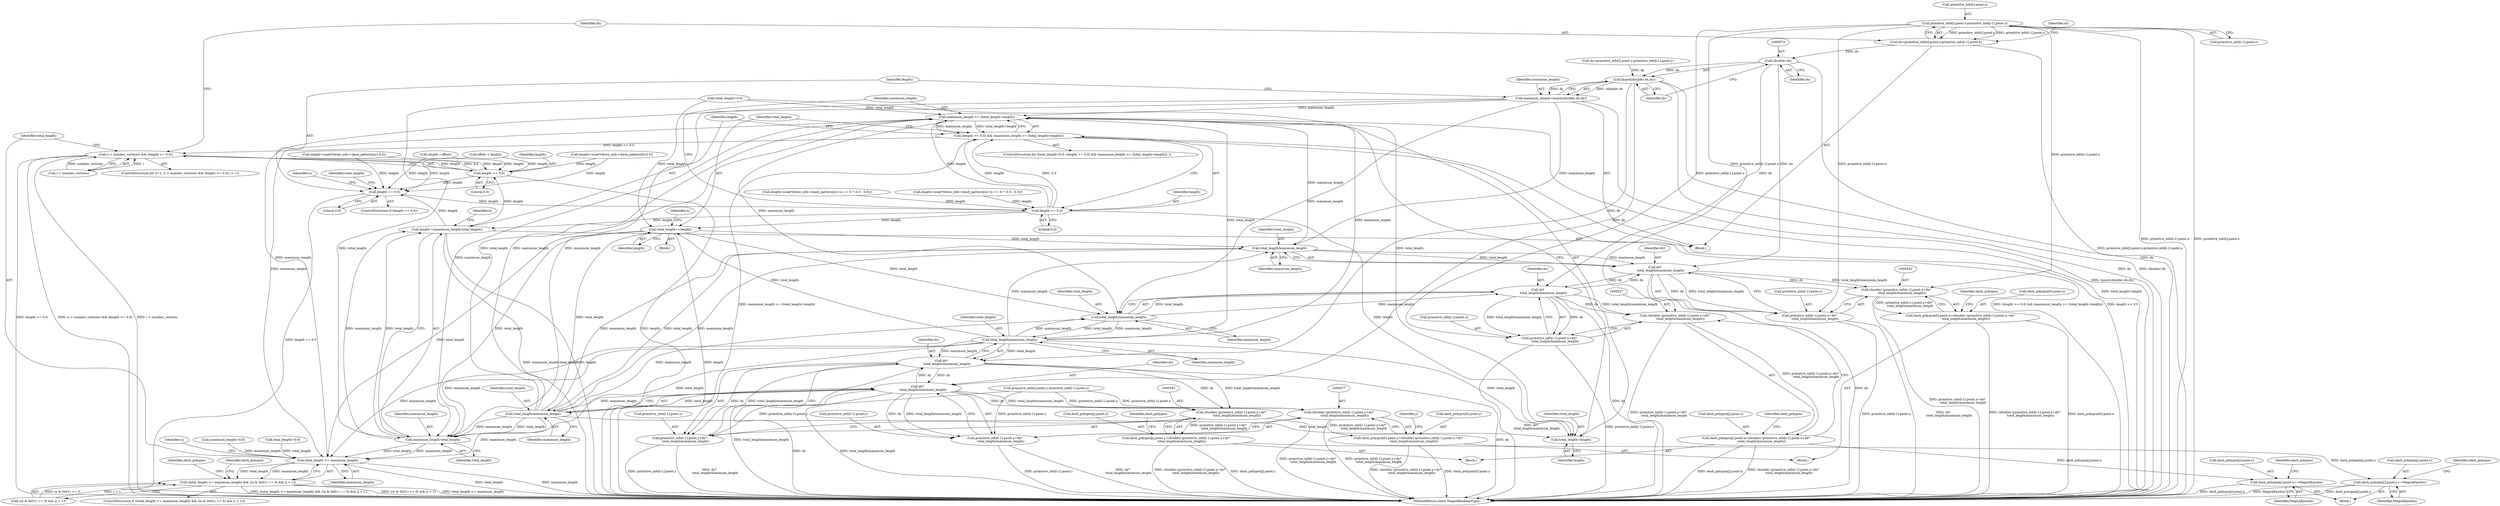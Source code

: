 digraph "0_ImageMagick_726812fa2fa7ce16bcf58f6e115f65427a1c0950_0@array" {
"1000334" [label="(Call,primitive_info[i].point.x-primitive_info[i-1].point.x)"];
"1000332" [label="(Call,dx=primitive_info[i].point.x-primitive_info[i-1].point.x)"];
"1000373" [label="(Call,(double) dx)"];
"1000372" [label="(Call,hypot((double) dx,dy))"];
"1000370" [label="(Call,maximum_length=hypot((double) dx,dy))"];
"1000420" [label="(Call,maximum_length >= (total_length+length))"];
"1000416" [label="(Call,(length >= 0.0) && (maximum_length >= (total_length+length)))"];
"1000322" [label="(Call,(i < number_vertices) && (length >= 0.0))"];
"1000465" [label="(Call,total_length/maximum_length)"];
"1000463" [label="(Call,dx*\n            total_length/maximum_length)"];
"1000451" [label="(Call,(double) (primitive_info[i-1].point.x+dx*\n            total_length/maximum_length))"];
"1000443" [label="(Call,dash_polygon[0].point.x=(double) (primitive_info[i-1].point.x+dx*\n            total_length/maximum_length))"];
"1000453" [label="(Call,primitive_info[i-1].point.x+dx*\n            total_length/maximum_length)"];
"1000538" [label="(Call,dx*\n            total_length/maximum_length)"];
"1000526" [label="(Call,(double) (primitive_info[i-1].point.x+dx*\n            total_length/maximum_length))"];
"1000518" [label="(Call,dash_polygon[j].point.x=(double) (primitive_info[i-1].point.x+dx*\n            total_length/maximum_length))"];
"1000682" [label="(Call,dash_polygon[j].point.x+=MagickEpsilon)"];
"1000528" [label="(Call,primitive_info[i-1].point.x+dx*\n            total_length/maximum_length)"];
"1000490" [label="(Call,total_length/maximum_length)"];
"1000422" [label="(Call,total_length+length)"];
"1000426" [label="(Call,total_length+=length)"];
"1000540" [label="(Call,total_length/maximum_length)"];
"1000565" [label="(Call,total_length/maximum_length)"];
"1000563" [label="(Call,dy*\n            total_length/maximum_length)"];
"1000488" [label="(Call,dy*\n            total_length/maximum_length)"];
"1000476" [label="(Call,(double) (primitive_info[i-1].point.y+dy*\n            total_length/maximum_length))"];
"1000468" [label="(Call,dash_polygon[0].point.y=(double) (primitive_info[i-1].point.y+dy*\n            total_length/maximum_length))"];
"1000478" [label="(Call,primitive_info[i-1].point.y+dy*\n            total_length/maximum_length)"];
"1000551" [label="(Call,(double) (primitive_info[i-1].point.y+dy*\n            total_length/maximum_length))"];
"1000543" [label="(Call,dash_polygon[j].point.y=(double) (primitive_info[i-1].point.y+dy*\n            total_length/maximum_length))"];
"1000691" [label="(Call,dash_polygon[j].point.y+=MagickEpsilon)"];
"1000553" [label="(Call,primitive_info[i-1].point.y+dy*\n            total_length/maximum_length)"];
"1000632" [label="(Call,maximum_length-total_length)"];
"1000630" [label="(Call,length-=(maximum_length-total_length))"];
"1000326" [label="(Call,length >= 0.0)"];
"1000378" [label="(Call,length == 0.0)"];
"1000417" [label="(Call,length >= 0.0)"];
"1000660" [label="(Call,total_length <= maximum_length)"];
"1000659" [label="(Call,(total_length <= maximum_length) && ((n & 0x01) == 0) && (j > 1))"];
"1000465" [label="(Call,total_length/maximum_length)"];
"1000660" [label="(Call,total_length <= maximum_length)"];
"1000491" [label="(Identifier,total_length)"];
"1000443" [label="(Call,dash_polygon[0].point.x=(double) (primitive_info[i-1].point.x+dx*\n            total_length/maximum_length))"];
"1000544" [label="(Call,dash_polygon[j].point.y)"];
"1000420" [label="(Call,maximum_length >= (total_length+length))"];
"1000463" [label="(Call,dx*\n            total_length/maximum_length)"];
"1000416" [label="(Call,(length >= 0.0) && (maximum_length >= (total_length+length)))"];
"1000492" [label="(Identifier,maximum_length)"];
"1000663" [label="(Call,((n & 0x01) == 0) && (j > 1))"];
"1000335" [label="(Call,primitive_info[i].point.x)"];
"1000567" [label="(Identifier,maximum_length)"];
"1000630" [label="(Call,length-=(maximum_length-total_length))"];
"1000417" [label="(Call,length >= 0.0)"];
"1000547" [label="(Identifier,dash_polygon)"];
"1000690" [label="(Identifier,MagickEpsilon)"];
"1000472" [label="(Identifier,dash_polygon)"];
"1000428" [label="(Identifier,length)"];
"1000375" [label="(Identifier,dx)"];
"1000675" [label="(Identifier,dash_polygon)"];
"1000432" [label="(Identifier,n)"];
"1000332" [label="(Call,dx=primitive_info[i].point.x-primitive_info[i-1].point.x)"];
"1000553" [label="(Call,primitive_info[i-1].point.y+dy*\n            total_length/maximum_length)"];
"1000519" [label="(Call,dash_polygon[j].point.x)"];
"1000371" [label="(Identifier,maximum_length)"];
"1000497" [label="(Block,)"];
"1000297" [label="(Call,length-=offset)"];
"1000312" [label="(Call,maximum_length=0.0)"];
"1000691" [label="(Call,dash_polygon[j].point.y+=MagickEpsilon)"];
"1000683" [label="(Call,dash_polygon[j].point.x)"];
"1000426" [label="(Call,total_length+=length)"];
"1000322" [label="(Call,(i < number_vertices) && (length >= 0.0))"];
"1000423" [label="(Identifier,total_length)"];
"1000662" [label="(Identifier,maximum_length)"];
"1000526" [label="(Call,(double) (primitive_info[i-1].point.x+dx*\n            total_length/maximum_length))"];
"1000564" [label="(Identifier,dy)"];
"1000541" [label="(Identifier,total_length)"];
"1000682" [label="(Call,dash_polygon[j].point.x+=MagickEpsilon)"];
"1000542" [label="(Identifier,maximum_length)"];
"1000565" [label="(Call,total_length/maximum_length)"];
"1000632" [label="(Call,maximum_length-total_length)"];
"1000424" [label="(Identifier,length)"];
"1000333" [label="(Identifier,dx)"];
"1000699" [label="(Identifier,MagickEpsilon)"];
"1000327" [label="(Identifier,length)"];
"1000418" [label="(Identifier,length)"];
"1000554" [label="(Call,primitive_info[i-1].point.y)"];
"1000419" [label="(Literal,0.0)"];
"1000659" [label="(Call,(total_length <= maximum_length) && ((n & 0x01) == 0) && (j > 1))"];
"1000672" [label="(Block,)"];
"1000571" [label="(Identifier,dash_polygon)"];
"1000376" [label="(Identifier,dy)"];
"1000692" [label="(Call,dash_polygon[j].point.y)"];
"1000323" [label="(Call,i < number_vertices)"];
"1000352" [label="(Identifier,dy)"];
"1000326" [label="(Call,length >= 0.0)"];
"1000733" [label="(Identifier,dash_polygon)"];
"1000412" [label="(ControlStructure,for (total_length=0.0; (length >= 0.0) && (maximum_length >= (total_length+length)); ))"];
"1000543" [label="(Call,dash_polygon[j].point.y=(double) (primitive_info[i-1].point.y+dy*\n            total_length/maximum_length))"];
"1000334" [label="(Call,primitive_info[i].point.x-primitive_info[i-1].point.x)"];
"1000427" [label="(Identifier,total_length)"];
"1000444" [label="(Call,dash_polygon[0].point.x)"];
"1000451" [label="(Call,(double) (primitive_info[i-1].point.x+dx*\n            total_length/maximum_length))"];
"1000634" [label="(Identifier,total_length)"];
"1000540" [label="(Call,total_length/maximum_length)"];
"1000379" [label="(Identifier,length)"];
"1000761" [label="(MethodReturn,static MagickBooleanType)"];
"1000613" [label="(Call,length=scale*(draw_info->dash_pattern[n]+(n == 0 ? -0.5 : 0.5)))"];
"1000488" [label="(Call,dy*\n            total_length/maximum_length)"];
"1000476" [label="(Call,(double) (primitive_info[i-1].point.y+dy*\n            total_length/maximum_length))"];
"1000435" [label="(Block,)"];
"1000383" [label="(Identifier,n)"];
"1000342" [label="(Call,primitive_info[i-1].point.x)"];
"1000380" [label="(Literal,0.0)"];
"1000638" [label="(Identifier,n)"];
"1000695" [label="(Identifier,dash_polygon)"];
"1000377" [label="(ControlStructure,if (length == 0.0))"];
"1000489" [label="(Identifier,dy)"];
"1000315" [label="(Call,total_length=0.0)"];
"1000468" [label="(Call,dash_polygon[0].point.y=(double) (primitive_info[i-1].point.y+dy*\n            total_length/maximum_length))"];
"1000666" [label="(Identifier,n)"];
"1000318" [label="(ControlStructure,for (i=1; (i < number_vertices) && (length >= 0.0); i++))"];
"1000478" [label="(Call,primitive_info[i-1].point.y+dy*\n            total_length/maximum_length)"];
"1000658" [label="(ControlStructure,if ((total_length <= maximum_length) && ((n & 0x01) == 0) && (j > 1)))"];
"1000351" [label="(Call,dy=primitive_info[i].point.y-primitive_info[i-1].point.y)"];
"1000490" [label="(Call,total_length/maximum_length)"];
"1000494" [label="(Identifier,j)"];
"1000518" [label="(Call,dash_polygon[j].point.x=(double) (primitive_info[i-1].point.x+dx*\n            total_length/maximum_length))"];
"1000479" [label="(Call,primitive_info[i-1].point.y)"];
"1000538" [label="(Call,dx*\n            total_length/maximum_length)"];
"1000539" [label="(Identifier,dx)"];
"1000661" [label="(Identifier,total_length)"];
"1000293" [label="(Call,offset < length)"];
"1000633" [label="(Identifier,maximum_length)"];
"1000467" [label="(Identifier,maximum_length)"];
"1000563" [label="(Call,dy*\n            total_length/maximum_length)"];
"1000414" [label="(Identifier,total_length)"];
"1000529" [label="(Call,primitive_info[i-1].point.x)"];
"1000464" [label="(Identifier,dx)"];
"1000378" [label="(Call,length == 0.0)"];
"1000280" [label="(Call,length=scale*(draw_info->dash_pattern[n]+0.5))"];
"1000703" [label="(Identifier,dash_polygon)"];
"1000372" [label="(Call,hypot((double) dx,dy))"];
"1000454" [label="(Call,primitive_info[i-1].point.x)"];
"1000469" [label="(Call,dash_polygon[0].point.y)"];
"1000453" [label="(Call,primitive_info[i-1].point.x+dx*\n            total_length/maximum_length)"];
"1000395" [label="(Call,length=scale*(draw_info->dash_pattern[n]+(n == 0 ? -0.5 : 0.5)))"];
"1000205" [label="(Call,length=scale*(draw_info->dash_pattern[0]-0.5))"];
"1000566" [label="(Identifier,total_length)"];
"1000328" [label="(Literal,0.0)"];
"1000466" [label="(Identifier,total_length)"];
"1000370" [label="(Call,maximum_length=hypot((double) dx,dy))"];
"1000413" [label="(Call,total_length=0.0)"];
"1000528" [label="(Call,primitive_info[i-1].point.x+dx*\n            total_length/maximum_length)"];
"1000425" [label="(Block,)"];
"1000373" [label="(Call,(double) dx)"];
"1000331" [label="(Block,)"];
"1000551" [label="(Call,(double) (primitive_info[i-1].point.y+dy*\n            total_length/maximum_length))"];
"1000631" [label="(Identifier,length)"];
"1000421" [label="(Identifier,maximum_length)"];
"1000422" [label="(Call,total_length+length)"];
"1000353" [label="(Call,primitive_info[i].point.y-primitive_info[i-1].point.y)"];
"1000334" -> "1000332"  [label="AST: "];
"1000334" -> "1000342"  [label="CFG: "];
"1000335" -> "1000334"  [label="AST: "];
"1000342" -> "1000334"  [label="AST: "];
"1000332" -> "1000334"  [label="CFG: "];
"1000334" -> "1000761"  [label="DDG: primitive_info[i-1].point.x"];
"1000334" -> "1000761"  [label="DDG: primitive_info[i].point.x"];
"1000334" -> "1000332"  [label="DDG: primitive_info[i].point.x"];
"1000334" -> "1000332"  [label="DDG: primitive_info[i-1].point.x"];
"1000334" -> "1000451"  [label="DDG: primitive_info[i-1].point.x"];
"1000334" -> "1000453"  [label="DDG: primitive_info[i-1].point.x"];
"1000334" -> "1000526"  [label="DDG: primitive_info[i-1].point.x"];
"1000334" -> "1000528"  [label="DDG: primitive_info[i-1].point.x"];
"1000332" -> "1000331"  [label="AST: "];
"1000333" -> "1000332"  [label="AST: "];
"1000352" -> "1000332"  [label="CFG: "];
"1000332" -> "1000761"  [label="DDG: primitive_info[i].point.x-primitive_info[i-1].point.x"];
"1000332" -> "1000373"  [label="DDG: dx"];
"1000373" -> "1000372"  [label="AST: "];
"1000373" -> "1000375"  [label="CFG: "];
"1000374" -> "1000373"  [label="AST: "];
"1000375" -> "1000373"  [label="AST: "];
"1000376" -> "1000373"  [label="CFG: "];
"1000373" -> "1000761"  [label="DDG: dx"];
"1000373" -> "1000372"  [label="DDG: dx"];
"1000373" -> "1000463"  [label="DDG: dx"];
"1000373" -> "1000538"  [label="DDG: dx"];
"1000372" -> "1000370"  [label="AST: "];
"1000372" -> "1000376"  [label="CFG: "];
"1000376" -> "1000372"  [label="AST: "];
"1000370" -> "1000372"  [label="CFG: "];
"1000372" -> "1000761"  [label="DDG: dy"];
"1000372" -> "1000761"  [label="DDG: (double) dx"];
"1000372" -> "1000370"  [label="DDG: (double) dx"];
"1000372" -> "1000370"  [label="DDG: dy"];
"1000351" -> "1000372"  [label="DDG: dy"];
"1000372" -> "1000488"  [label="DDG: dy"];
"1000372" -> "1000563"  [label="DDG: dy"];
"1000370" -> "1000331"  [label="AST: "];
"1000371" -> "1000370"  [label="AST: "];
"1000379" -> "1000370"  [label="CFG: "];
"1000370" -> "1000761"  [label="DDG: hypot((double) dx,dy)"];
"1000370" -> "1000420"  [label="DDG: maximum_length"];
"1000370" -> "1000465"  [label="DDG: maximum_length"];
"1000370" -> "1000540"  [label="DDG: maximum_length"];
"1000370" -> "1000632"  [label="DDG: maximum_length"];
"1000370" -> "1000660"  [label="DDG: maximum_length"];
"1000420" -> "1000416"  [label="AST: "];
"1000420" -> "1000422"  [label="CFG: "];
"1000421" -> "1000420"  [label="AST: "];
"1000422" -> "1000420"  [label="AST: "];
"1000416" -> "1000420"  [label="CFG: "];
"1000420" -> "1000761"  [label="DDG: total_length+length"];
"1000420" -> "1000416"  [label="DDG: maximum_length"];
"1000420" -> "1000416"  [label="DDG: total_length+length"];
"1000565" -> "1000420"  [label="DDG: maximum_length"];
"1000565" -> "1000420"  [label="DDG: total_length"];
"1000490" -> "1000420"  [label="DDG: maximum_length"];
"1000490" -> "1000420"  [label="DDG: total_length"];
"1000413" -> "1000420"  [label="DDG: total_length"];
"1000417" -> "1000420"  [label="DDG: length"];
"1000420" -> "1000465"  [label="DDG: maximum_length"];
"1000420" -> "1000540"  [label="DDG: maximum_length"];
"1000420" -> "1000632"  [label="DDG: maximum_length"];
"1000420" -> "1000660"  [label="DDG: maximum_length"];
"1000416" -> "1000412"  [label="AST: "];
"1000416" -> "1000417"  [label="CFG: "];
"1000417" -> "1000416"  [label="AST: "];
"1000427" -> "1000416"  [label="CFG: "];
"1000631" -> "1000416"  [label="CFG: "];
"1000416" -> "1000761"  [label="DDG: maximum_length >= (total_length+length)"];
"1000416" -> "1000761"  [label="DDG: (length >= 0.0) && (maximum_length >= (total_length+length))"];
"1000416" -> "1000761"  [label="DDG: length >= 0.0"];
"1000416" -> "1000322"  [label="DDG: length >= 0.0"];
"1000417" -> "1000416"  [label="DDG: length"];
"1000417" -> "1000416"  [label="DDG: 0.0"];
"1000322" -> "1000318"  [label="AST: "];
"1000322" -> "1000323"  [label="CFG: "];
"1000322" -> "1000326"  [label="CFG: "];
"1000323" -> "1000322"  [label="AST: "];
"1000326" -> "1000322"  [label="AST: "];
"1000333" -> "1000322"  [label="CFG: "];
"1000661" -> "1000322"  [label="CFG: "];
"1000322" -> "1000761"  [label="DDG: length >= 0.0"];
"1000322" -> "1000761"  [label="DDG: (i < number_vertices) && (length >= 0.0)"];
"1000322" -> "1000761"  [label="DDG: i < number_vertices"];
"1000323" -> "1000322"  [label="DDG: i"];
"1000323" -> "1000322"  [label="DDG: number_vertices"];
"1000326" -> "1000322"  [label="DDG: length"];
"1000326" -> "1000322"  [label="DDG: 0.0"];
"1000465" -> "1000463"  [label="AST: "];
"1000465" -> "1000467"  [label="CFG: "];
"1000466" -> "1000465"  [label="AST: "];
"1000467" -> "1000465"  [label="AST: "];
"1000463" -> "1000465"  [label="CFG: "];
"1000465" -> "1000463"  [label="DDG: total_length"];
"1000465" -> "1000463"  [label="DDG: maximum_length"];
"1000426" -> "1000465"  [label="DDG: total_length"];
"1000565" -> "1000465"  [label="DDG: maximum_length"];
"1000490" -> "1000465"  [label="DDG: maximum_length"];
"1000465" -> "1000490"  [label="DDG: total_length"];
"1000465" -> "1000490"  [label="DDG: maximum_length"];
"1000463" -> "1000453"  [label="AST: "];
"1000464" -> "1000463"  [label="AST: "];
"1000453" -> "1000463"  [label="CFG: "];
"1000463" -> "1000761"  [label="DDG: dx"];
"1000463" -> "1000451"  [label="DDG: dx"];
"1000463" -> "1000451"  [label="DDG: total_length/maximum_length"];
"1000463" -> "1000453"  [label="DDG: dx"];
"1000463" -> "1000453"  [label="DDG: total_length/maximum_length"];
"1000538" -> "1000463"  [label="DDG: dx"];
"1000463" -> "1000538"  [label="DDG: dx"];
"1000451" -> "1000443"  [label="AST: "];
"1000451" -> "1000453"  [label="CFG: "];
"1000452" -> "1000451"  [label="AST: "];
"1000453" -> "1000451"  [label="AST: "];
"1000443" -> "1000451"  [label="CFG: "];
"1000451" -> "1000761"  [label="DDG: primitive_info[i-1].point.x+dx*\n            total_length/maximum_length"];
"1000451" -> "1000443"  [label="DDG: primitive_info[i-1].point.x+dx*\n            total_length/maximum_length"];
"1000443" -> "1000435"  [label="AST: "];
"1000444" -> "1000443"  [label="AST: "];
"1000472" -> "1000443"  [label="CFG: "];
"1000443" -> "1000761"  [label="DDG: (double) (primitive_info[i-1].point.x+dx*\n            total_length/maximum_length)"];
"1000443" -> "1000761"  [label="DDG: dash_polygon[0].point.x"];
"1000454" -> "1000453"  [label="AST: "];
"1000453" -> "1000761"  [label="DDG: dx*\n            total_length/maximum_length"];
"1000453" -> "1000761"  [label="DDG: primitive_info[i-1].point.x"];
"1000538" -> "1000528"  [label="AST: "];
"1000538" -> "1000540"  [label="CFG: "];
"1000539" -> "1000538"  [label="AST: "];
"1000540" -> "1000538"  [label="AST: "];
"1000528" -> "1000538"  [label="CFG: "];
"1000538" -> "1000761"  [label="DDG: dx"];
"1000538" -> "1000526"  [label="DDG: dx"];
"1000538" -> "1000526"  [label="DDG: total_length/maximum_length"];
"1000538" -> "1000528"  [label="DDG: dx"];
"1000538" -> "1000528"  [label="DDG: total_length/maximum_length"];
"1000540" -> "1000538"  [label="DDG: total_length"];
"1000540" -> "1000538"  [label="DDG: maximum_length"];
"1000526" -> "1000518"  [label="AST: "];
"1000526" -> "1000528"  [label="CFG: "];
"1000527" -> "1000526"  [label="AST: "];
"1000528" -> "1000526"  [label="AST: "];
"1000518" -> "1000526"  [label="CFG: "];
"1000526" -> "1000761"  [label="DDG: primitive_info[i-1].point.x+dx*\n            total_length/maximum_length"];
"1000526" -> "1000518"  [label="DDG: primitive_info[i-1].point.x+dx*\n            total_length/maximum_length"];
"1000518" -> "1000497"  [label="AST: "];
"1000519" -> "1000518"  [label="AST: "];
"1000547" -> "1000518"  [label="CFG: "];
"1000518" -> "1000761"  [label="DDG: dash_polygon[j].point.x"];
"1000518" -> "1000761"  [label="DDG: (double) (primitive_info[i-1].point.x+dx*\n            total_length/maximum_length)"];
"1000518" -> "1000682"  [label="DDG: dash_polygon[j].point.x"];
"1000682" -> "1000672"  [label="AST: "];
"1000682" -> "1000690"  [label="CFG: "];
"1000683" -> "1000682"  [label="AST: "];
"1000690" -> "1000682"  [label="AST: "];
"1000695" -> "1000682"  [label="CFG: "];
"1000682" -> "1000761"  [label="DDG: dash_polygon[j].point.x"];
"1000529" -> "1000528"  [label="AST: "];
"1000528" -> "1000761"  [label="DDG: primitive_info[i-1].point.x"];
"1000528" -> "1000761"  [label="DDG: dx*\n            total_length/maximum_length"];
"1000490" -> "1000488"  [label="AST: "];
"1000490" -> "1000492"  [label="CFG: "];
"1000491" -> "1000490"  [label="AST: "];
"1000492" -> "1000490"  [label="AST: "];
"1000488" -> "1000490"  [label="CFG: "];
"1000490" -> "1000422"  [label="DDG: total_length"];
"1000490" -> "1000426"  [label="DDG: total_length"];
"1000490" -> "1000488"  [label="DDG: total_length"];
"1000490" -> "1000488"  [label="DDG: maximum_length"];
"1000490" -> "1000540"  [label="DDG: maximum_length"];
"1000490" -> "1000632"  [label="DDG: maximum_length"];
"1000490" -> "1000632"  [label="DDG: total_length"];
"1000490" -> "1000660"  [label="DDG: maximum_length"];
"1000422" -> "1000424"  [label="CFG: "];
"1000423" -> "1000422"  [label="AST: "];
"1000424" -> "1000422"  [label="AST: "];
"1000565" -> "1000422"  [label="DDG: total_length"];
"1000413" -> "1000422"  [label="DDG: total_length"];
"1000417" -> "1000422"  [label="DDG: length"];
"1000426" -> "1000425"  [label="AST: "];
"1000426" -> "1000428"  [label="CFG: "];
"1000427" -> "1000426"  [label="AST: "];
"1000428" -> "1000426"  [label="AST: "];
"1000432" -> "1000426"  [label="CFG: "];
"1000426" -> "1000761"  [label="DDG: length"];
"1000417" -> "1000426"  [label="DDG: length"];
"1000565" -> "1000426"  [label="DDG: total_length"];
"1000413" -> "1000426"  [label="DDG: total_length"];
"1000426" -> "1000540"  [label="DDG: total_length"];
"1000426" -> "1000632"  [label="DDG: total_length"];
"1000426" -> "1000660"  [label="DDG: total_length"];
"1000540" -> "1000542"  [label="CFG: "];
"1000541" -> "1000540"  [label="AST: "];
"1000542" -> "1000540"  [label="AST: "];
"1000565" -> "1000540"  [label="DDG: maximum_length"];
"1000540" -> "1000565"  [label="DDG: total_length"];
"1000540" -> "1000565"  [label="DDG: maximum_length"];
"1000565" -> "1000563"  [label="AST: "];
"1000565" -> "1000567"  [label="CFG: "];
"1000566" -> "1000565"  [label="AST: "];
"1000567" -> "1000565"  [label="AST: "];
"1000563" -> "1000565"  [label="CFG: "];
"1000565" -> "1000563"  [label="DDG: total_length"];
"1000565" -> "1000563"  [label="DDG: maximum_length"];
"1000565" -> "1000632"  [label="DDG: maximum_length"];
"1000565" -> "1000632"  [label="DDG: total_length"];
"1000565" -> "1000660"  [label="DDG: maximum_length"];
"1000563" -> "1000553"  [label="AST: "];
"1000564" -> "1000563"  [label="AST: "];
"1000553" -> "1000563"  [label="CFG: "];
"1000563" -> "1000761"  [label="DDG: total_length/maximum_length"];
"1000563" -> "1000761"  [label="DDG: dy"];
"1000563" -> "1000488"  [label="DDG: dy"];
"1000563" -> "1000551"  [label="DDG: dy"];
"1000563" -> "1000551"  [label="DDG: total_length/maximum_length"];
"1000563" -> "1000553"  [label="DDG: dy"];
"1000563" -> "1000553"  [label="DDG: total_length/maximum_length"];
"1000488" -> "1000563"  [label="DDG: dy"];
"1000488" -> "1000478"  [label="AST: "];
"1000489" -> "1000488"  [label="AST: "];
"1000478" -> "1000488"  [label="CFG: "];
"1000488" -> "1000761"  [label="DDG: dy"];
"1000488" -> "1000761"  [label="DDG: total_length/maximum_length"];
"1000488" -> "1000476"  [label="DDG: dy"];
"1000488" -> "1000476"  [label="DDG: total_length/maximum_length"];
"1000488" -> "1000478"  [label="DDG: dy"];
"1000488" -> "1000478"  [label="DDG: total_length/maximum_length"];
"1000476" -> "1000468"  [label="AST: "];
"1000476" -> "1000478"  [label="CFG: "];
"1000477" -> "1000476"  [label="AST: "];
"1000478" -> "1000476"  [label="AST: "];
"1000468" -> "1000476"  [label="CFG: "];
"1000476" -> "1000761"  [label="DDG: primitive_info[i-1].point.y+dy*\n            total_length/maximum_length"];
"1000476" -> "1000468"  [label="DDG: primitive_info[i-1].point.y+dy*\n            total_length/maximum_length"];
"1000353" -> "1000476"  [label="DDG: primitive_info[i-1].point.y"];
"1000468" -> "1000435"  [label="AST: "];
"1000469" -> "1000468"  [label="AST: "];
"1000494" -> "1000468"  [label="CFG: "];
"1000468" -> "1000761"  [label="DDG: (double) (primitive_info[i-1].point.y+dy*\n            total_length/maximum_length)"];
"1000468" -> "1000761"  [label="DDG: dash_polygon[0].point.y"];
"1000479" -> "1000478"  [label="AST: "];
"1000478" -> "1000761"  [label="DDG: dy*\n            total_length/maximum_length"];
"1000478" -> "1000761"  [label="DDG: primitive_info[i-1].point.y"];
"1000353" -> "1000478"  [label="DDG: primitive_info[i-1].point.y"];
"1000551" -> "1000543"  [label="AST: "];
"1000551" -> "1000553"  [label="CFG: "];
"1000552" -> "1000551"  [label="AST: "];
"1000553" -> "1000551"  [label="AST: "];
"1000543" -> "1000551"  [label="CFG: "];
"1000551" -> "1000761"  [label="DDG: primitive_info[i-1].point.y+dy*\n            total_length/maximum_length"];
"1000551" -> "1000543"  [label="DDG: primitive_info[i-1].point.y+dy*\n            total_length/maximum_length"];
"1000353" -> "1000551"  [label="DDG: primitive_info[i-1].point.y"];
"1000543" -> "1000497"  [label="AST: "];
"1000544" -> "1000543"  [label="AST: "];
"1000571" -> "1000543"  [label="CFG: "];
"1000543" -> "1000761"  [label="DDG: (double) (primitive_info[i-1].point.y+dy*\n            total_length/maximum_length)"];
"1000543" -> "1000761"  [label="DDG: dash_polygon[j].point.y"];
"1000543" -> "1000691"  [label="DDG: dash_polygon[j].point.y"];
"1000691" -> "1000672"  [label="AST: "];
"1000691" -> "1000699"  [label="CFG: "];
"1000692" -> "1000691"  [label="AST: "];
"1000699" -> "1000691"  [label="AST: "];
"1000703" -> "1000691"  [label="CFG: "];
"1000691" -> "1000761"  [label="DDG: MagickEpsilon"];
"1000691" -> "1000761"  [label="DDG: dash_polygon[j].point.y"];
"1000554" -> "1000553"  [label="AST: "];
"1000553" -> "1000761"  [label="DDG: dy*\n            total_length/maximum_length"];
"1000553" -> "1000761"  [label="DDG: primitive_info[i-1].point.y"];
"1000353" -> "1000553"  [label="DDG: primitive_info[i-1].point.y"];
"1000632" -> "1000630"  [label="AST: "];
"1000632" -> "1000634"  [label="CFG: "];
"1000633" -> "1000632"  [label="AST: "];
"1000634" -> "1000632"  [label="AST: "];
"1000630" -> "1000632"  [label="CFG: "];
"1000632" -> "1000630"  [label="DDG: maximum_length"];
"1000632" -> "1000630"  [label="DDG: total_length"];
"1000413" -> "1000632"  [label="DDG: total_length"];
"1000632" -> "1000660"  [label="DDG: total_length"];
"1000632" -> "1000660"  [label="DDG: maximum_length"];
"1000630" -> "1000331"  [label="AST: "];
"1000631" -> "1000630"  [label="AST: "];
"1000638" -> "1000630"  [label="CFG: "];
"1000630" -> "1000761"  [label="DDG: maximum_length-total_length"];
"1000630" -> "1000761"  [label="DDG: length"];
"1000630" -> "1000326"  [label="DDG: length"];
"1000630" -> "1000378"  [label="DDG: length"];
"1000417" -> "1000630"  [label="DDG: length"];
"1000326" -> "1000328"  [label="CFG: "];
"1000327" -> "1000326"  [label="AST: "];
"1000328" -> "1000326"  [label="AST: "];
"1000326" -> "1000761"  [label="DDG: length"];
"1000297" -> "1000326"  [label="DDG: length"];
"1000293" -> "1000326"  [label="DDG: length"];
"1000280" -> "1000326"  [label="DDG: length"];
"1000205" -> "1000326"  [label="DDG: length"];
"1000326" -> "1000378"  [label="DDG: length"];
"1000378" -> "1000377"  [label="AST: "];
"1000378" -> "1000380"  [label="CFG: "];
"1000379" -> "1000378"  [label="AST: "];
"1000380" -> "1000378"  [label="AST: "];
"1000383" -> "1000378"  [label="CFG: "];
"1000414" -> "1000378"  [label="CFG: "];
"1000378" -> "1000761"  [label="DDG: length == 0.0"];
"1000297" -> "1000378"  [label="DDG: length"];
"1000293" -> "1000378"  [label="DDG: length"];
"1000280" -> "1000378"  [label="DDG: length"];
"1000205" -> "1000378"  [label="DDG: length"];
"1000378" -> "1000417"  [label="DDG: length"];
"1000417" -> "1000419"  [label="CFG: "];
"1000418" -> "1000417"  [label="AST: "];
"1000419" -> "1000417"  [label="AST: "];
"1000421" -> "1000417"  [label="CFG: "];
"1000395" -> "1000417"  [label="DDG: length"];
"1000613" -> "1000417"  [label="DDG: length"];
"1000660" -> "1000659"  [label="AST: "];
"1000660" -> "1000662"  [label="CFG: "];
"1000661" -> "1000660"  [label="AST: "];
"1000662" -> "1000660"  [label="AST: "];
"1000666" -> "1000660"  [label="CFG: "];
"1000659" -> "1000660"  [label="CFG: "];
"1000660" -> "1000761"  [label="DDG: total_length"];
"1000660" -> "1000761"  [label="DDG: maximum_length"];
"1000660" -> "1000659"  [label="DDG: total_length"];
"1000660" -> "1000659"  [label="DDG: maximum_length"];
"1000315" -> "1000660"  [label="DDG: total_length"];
"1000312" -> "1000660"  [label="DDG: maximum_length"];
"1000659" -> "1000658"  [label="AST: "];
"1000659" -> "1000663"  [label="CFG: "];
"1000663" -> "1000659"  [label="AST: "];
"1000675" -> "1000659"  [label="CFG: "];
"1000733" -> "1000659"  [label="CFG: "];
"1000659" -> "1000761"  [label="DDG: ((n & 0x01) == 0) && (j > 1)"];
"1000659" -> "1000761"  [label="DDG: total_length <= maximum_length"];
"1000659" -> "1000761"  [label="DDG: (total_length <= maximum_length) && ((n & 0x01) == 0) && (j > 1)"];
"1000663" -> "1000659"  [label="DDG: (n & 0x01) == 0"];
"1000663" -> "1000659"  [label="DDG: j > 1"];
}
